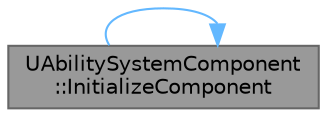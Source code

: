 digraph "UAbilitySystemComponent::InitializeComponent"
{
 // INTERACTIVE_SVG=YES
 // LATEX_PDF_SIZE
  bgcolor="transparent";
  edge [fontname=Helvetica,fontsize=10,labelfontname=Helvetica,labelfontsize=10];
  node [fontname=Helvetica,fontsize=10,shape=box,height=0.2,width=0.4];
  rankdir="LR";
  Node1 [id="Node000001",label="UAbilitySystemComponent\l::InitializeComponent",height=0.2,width=0.4,color="gray40", fillcolor="grey60", style="filled", fontcolor="black",tooltip="Initializes the component."];
  Node1 -> Node1 [id="edge1_Node000001_Node000001",color="steelblue1",style="solid",tooltip=" "];
}

